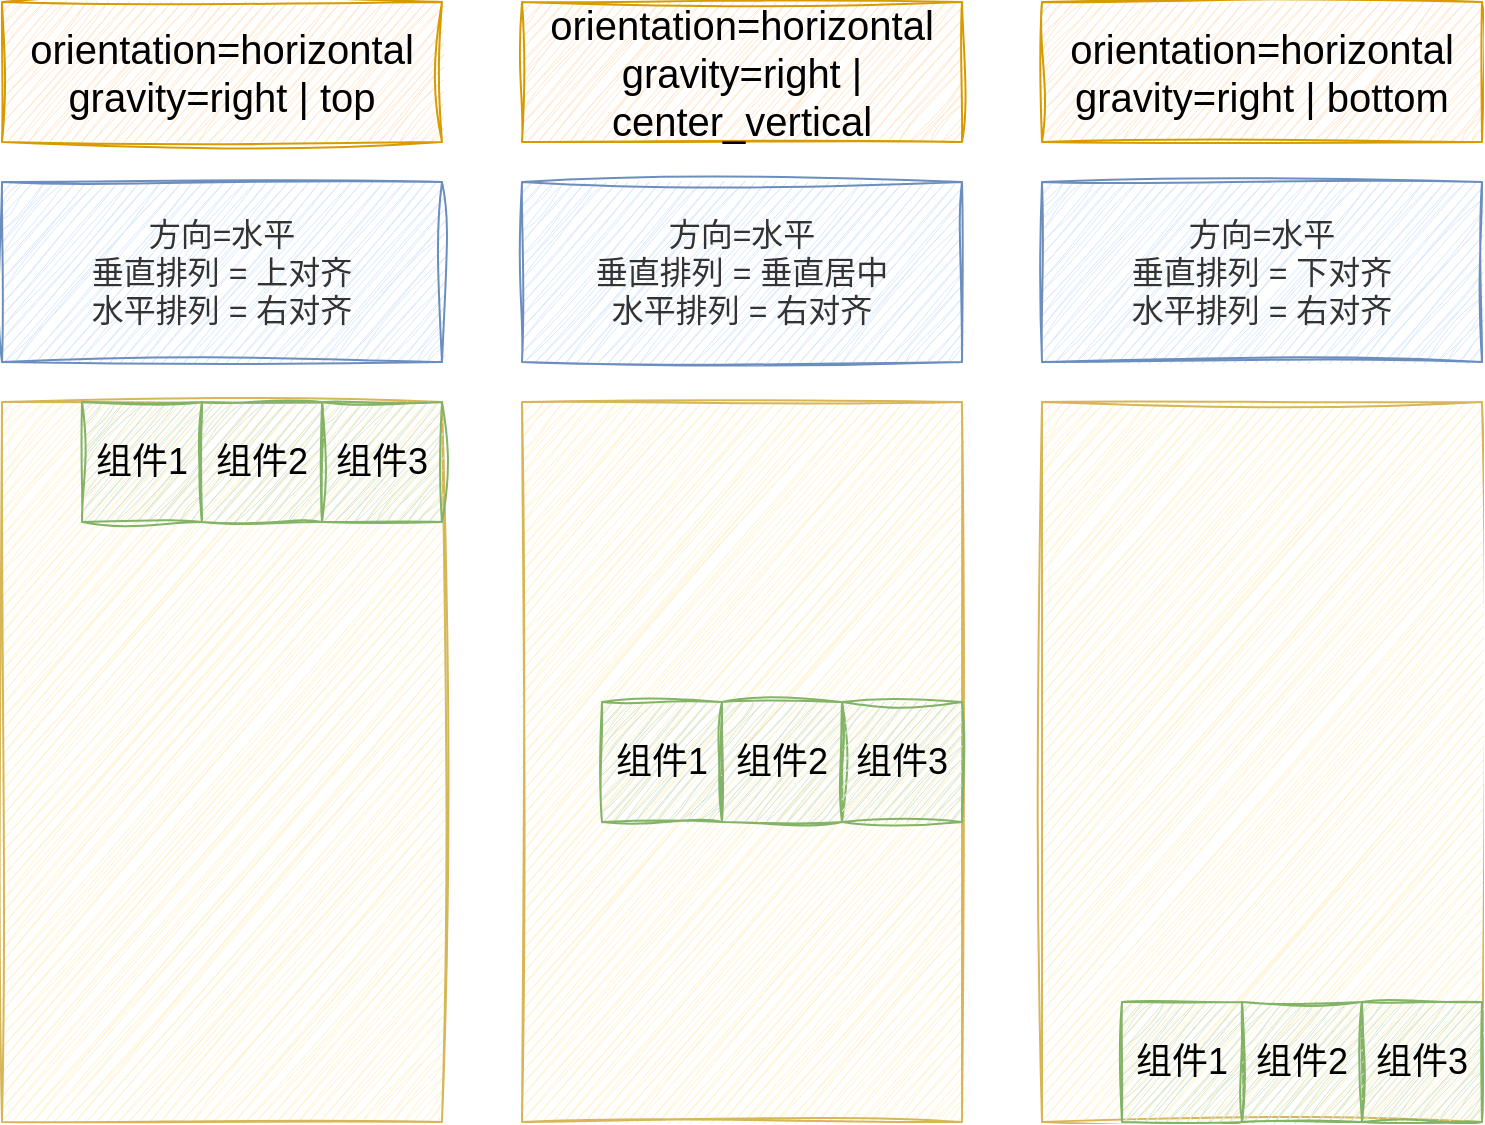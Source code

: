 <mxfile version="28.1.2">
  <diagram name="Page-1" id="f4-yoLsllmq7B_zccilM">
    <mxGraphModel dx="946" dy="673" grid="1" gridSize="10" guides="1" tooltips="1" connect="1" arrows="1" fold="1" page="1" pageScale="1" pageWidth="850" pageHeight="1100" math="0" shadow="0">
      <root>
        <mxCell id="0" />
        <mxCell id="1" parent="0" />
        <mxCell id="QzI6kHWOmHquprrkrAZP-1" value="" style="rounded=0;whiteSpace=wrap;html=1;fillColor=#fff2cc;strokeColor=#d6b656;shadow=0;sketch=1;curveFitting=1;jiggle=2;" vertex="1" parent="1">
          <mxGeometry x="55" y="250" width="220" height="360" as="geometry" />
        </mxCell>
        <mxCell id="QzI6kHWOmHquprrkrAZP-2" value="&lt;font style=&quot;font-size: 18px;&quot;&gt;组件1&lt;/font&gt;" style="rounded=0;whiteSpace=wrap;html=1;fillColor=#d5e8d4;strokeColor=#82b366;shadow=0;sketch=1;curveFitting=1;jiggle=2;" vertex="1" parent="1">
          <mxGeometry x="95" y="250" width="60" height="60" as="geometry" />
        </mxCell>
        <mxCell id="QzI6kHWOmHquprrkrAZP-3" value="orientation=horizontal&lt;div&gt;gravity=right | top&lt;/div&gt;" style="text;html=1;align=center;verticalAlign=middle;whiteSpace=wrap;rounded=0;fontSize=20;fillColor=#ffe6cc;strokeColor=#d79b00;sketch=1;curveFitting=1;jiggle=2;" vertex="1" parent="1">
          <mxGeometry x="55" y="50" width="220" height="70" as="geometry" />
        </mxCell>
        <mxCell id="QzI6kHWOmHquprrkrAZP-4" value="&lt;font style=&quot;font-size: 16px;&quot;&gt;方向=水平&lt;/font&gt;&lt;div&gt;&lt;font style=&quot;font-size: 16px;&quot;&gt;垂直排列 = 上对齐&lt;/font&gt;&lt;div&gt;&lt;font style=&quot;font-size: 16px;&quot;&gt;水平排列 = 右对齐&lt;/font&gt;&lt;/div&gt;&lt;/div&gt;" style="text;html=1;align=center;verticalAlign=middle;whiteSpace=wrap;rounded=0;fillColor=#dae8fc;strokeColor=#6c8ebf;fontColor=#333333;sketch=1;curveFitting=1;jiggle=2;" vertex="1" parent="1">
          <mxGeometry x="55" y="140" width="220" height="90" as="geometry" />
        </mxCell>
        <mxCell id="QzI6kHWOmHquprrkrAZP-5" value="&lt;font style=&quot;font-size: 18px;&quot;&gt;组件2&lt;/font&gt;" style="rounded=0;whiteSpace=wrap;html=1;fillColor=#d5e8d4;strokeColor=#82b366;shadow=0;sketch=1;curveFitting=1;jiggle=2;" vertex="1" parent="1">
          <mxGeometry x="155" y="250" width="60" height="60" as="geometry" />
        </mxCell>
        <mxCell id="QzI6kHWOmHquprrkrAZP-6" value="&lt;font style=&quot;font-size: 18px;&quot;&gt;组件3&lt;/font&gt;" style="rounded=0;whiteSpace=wrap;html=1;fillColor=#d5e8d4;strokeColor=#82b366;shadow=0;sketch=1;curveFitting=1;jiggle=2;" vertex="1" parent="1">
          <mxGeometry x="215" y="250" width="60" height="60" as="geometry" />
        </mxCell>
        <mxCell id="QzI6kHWOmHquprrkrAZP-7" value="" style="rounded=0;whiteSpace=wrap;html=1;fillColor=#fff2cc;strokeColor=#d6b656;shadow=0;sketch=1;curveFitting=1;jiggle=2;" vertex="1" parent="1">
          <mxGeometry x="315" y="250" width="220" height="360" as="geometry" />
        </mxCell>
        <mxCell id="QzI6kHWOmHquprrkrAZP-8" value="&lt;font style=&quot;font-size: 18px;&quot;&gt;组件1&lt;/font&gt;" style="rounded=0;whiteSpace=wrap;html=1;fillColor=#d5e8d4;strokeColor=#82b366;shadow=0;sketch=1;curveFitting=1;jiggle=2;" vertex="1" parent="1">
          <mxGeometry x="355" y="400" width="60" height="60" as="geometry" />
        </mxCell>
        <mxCell id="QzI6kHWOmHquprrkrAZP-9" value="orientation=horizontal&lt;div&gt;gravity=right | center_vertical&lt;/div&gt;" style="text;html=1;align=center;verticalAlign=middle;whiteSpace=wrap;rounded=0;fontSize=20;fillColor=#ffe6cc;strokeColor=#d79b00;sketch=1;curveFitting=1;jiggle=2;" vertex="1" parent="1">
          <mxGeometry x="315" y="50" width="220" height="70" as="geometry" />
        </mxCell>
        <mxCell id="QzI6kHWOmHquprrkrAZP-10" value="&lt;font style=&quot;font-size: 16px;&quot;&gt;方向=水平&lt;/font&gt;&lt;div&gt;&lt;font style=&quot;font-size: 16px;&quot;&gt;垂直排列 = 垂直居中&lt;/font&gt;&lt;div&gt;&lt;font style=&quot;font-size: 16px;&quot;&gt;水平排列 = 右对齐&lt;/font&gt;&lt;/div&gt;&lt;/div&gt;" style="text;html=1;align=center;verticalAlign=middle;whiteSpace=wrap;rounded=0;fillColor=#dae8fc;strokeColor=#6c8ebf;fontColor=#333333;sketch=1;curveFitting=1;jiggle=2;" vertex="1" parent="1">
          <mxGeometry x="315" y="140" width="220" height="90" as="geometry" />
        </mxCell>
        <mxCell id="QzI6kHWOmHquprrkrAZP-11" value="&lt;font style=&quot;font-size: 18px;&quot;&gt;组件2&lt;/font&gt;" style="rounded=0;whiteSpace=wrap;html=1;fillColor=#d5e8d4;strokeColor=#82b366;shadow=0;sketch=1;curveFitting=1;jiggle=2;" vertex="1" parent="1">
          <mxGeometry x="415" y="400" width="60" height="60" as="geometry" />
        </mxCell>
        <mxCell id="QzI6kHWOmHquprrkrAZP-12" value="&lt;font style=&quot;font-size: 18px;&quot;&gt;组件3&lt;/font&gt;" style="rounded=0;whiteSpace=wrap;html=1;fillColor=#d5e8d4;strokeColor=#82b366;shadow=0;sketch=1;curveFitting=1;jiggle=2;" vertex="1" parent="1">
          <mxGeometry x="475" y="400" width="60" height="60" as="geometry" />
        </mxCell>
        <mxCell id="QzI6kHWOmHquprrkrAZP-13" value="" style="rounded=0;whiteSpace=wrap;html=1;fillColor=#fff2cc;strokeColor=#d6b656;shadow=0;sketch=1;curveFitting=1;jiggle=2;" vertex="1" parent="1">
          <mxGeometry x="575" y="250" width="220" height="360" as="geometry" />
        </mxCell>
        <mxCell id="QzI6kHWOmHquprrkrAZP-14" value="&lt;font style=&quot;font-size: 18px;&quot;&gt;组件1&lt;/font&gt;" style="rounded=0;whiteSpace=wrap;html=1;fillColor=#d5e8d4;strokeColor=#82b366;shadow=0;sketch=1;curveFitting=1;jiggle=2;" vertex="1" parent="1">
          <mxGeometry x="615" y="550" width="60" height="60" as="geometry" />
        </mxCell>
        <mxCell id="QzI6kHWOmHquprrkrAZP-15" value="orientation=horizontal&lt;div&gt;gravity=right | bottom&lt;/div&gt;" style="text;html=1;align=center;verticalAlign=middle;whiteSpace=wrap;rounded=0;fontSize=20;fillColor=#ffe6cc;strokeColor=#d79b00;sketch=1;curveFitting=1;jiggle=2;" vertex="1" parent="1">
          <mxGeometry x="575" y="50" width="220" height="70" as="geometry" />
        </mxCell>
        <mxCell id="QzI6kHWOmHquprrkrAZP-16" value="&lt;font style=&quot;font-size: 16px;&quot;&gt;方向=水平&lt;/font&gt;&lt;div&gt;&lt;font style=&quot;font-size: 16px;&quot;&gt;垂直排列 = 下对齐&lt;/font&gt;&lt;div&gt;&lt;font style=&quot;font-size: 16px;&quot;&gt;水平排列 = 右对齐&lt;/font&gt;&lt;/div&gt;&lt;/div&gt;" style="text;html=1;align=center;verticalAlign=middle;whiteSpace=wrap;rounded=0;fillColor=#dae8fc;strokeColor=#6c8ebf;fontColor=#333333;sketch=1;curveFitting=1;jiggle=2;" vertex="1" parent="1">
          <mxGeometry x="575" y="140" width="220" height="90" as="geometry" />
        </mxCell>
        <mxCell id="QzI6kHWOmHquprrkrAZP-17" value="&lt;font style=&quot;font-size: 18px;&quot;&gt;组件2&lt;/font&gt;" style="rounded=0;whiteSpace=wrap;html=1;fillColor=#d5e8d4;strokeColor=#82b366;shadow=0;sketch=1;curveFitting=1;jiggle=2;" vertex="1" parent="1">
          <mxGeometry x="675" y="550" width="60" height="60" as="geometry" />
        </mxCell>
        <mxCell id="QzI6kHWOmHquprrkrAZP-18" value="&lt;font style=&quot;font-size: 18px;&quot;&gt;组件3&lt;/font&gt;" style="rounded=0;whiteSpace=wrap;html=1;fillColor=#d5e8d4;strokeColor=#82b366;shadow=0;sketch=1;curveFitting=1;jiggle=2;" vertex="1" parent="1">
          <mxGeometry x="735" y="550" width="60" height="60" as="geometry" />
        </mxCell>
      </root>
    </mxGraphModel>
  </diagram>
</mxfile>
